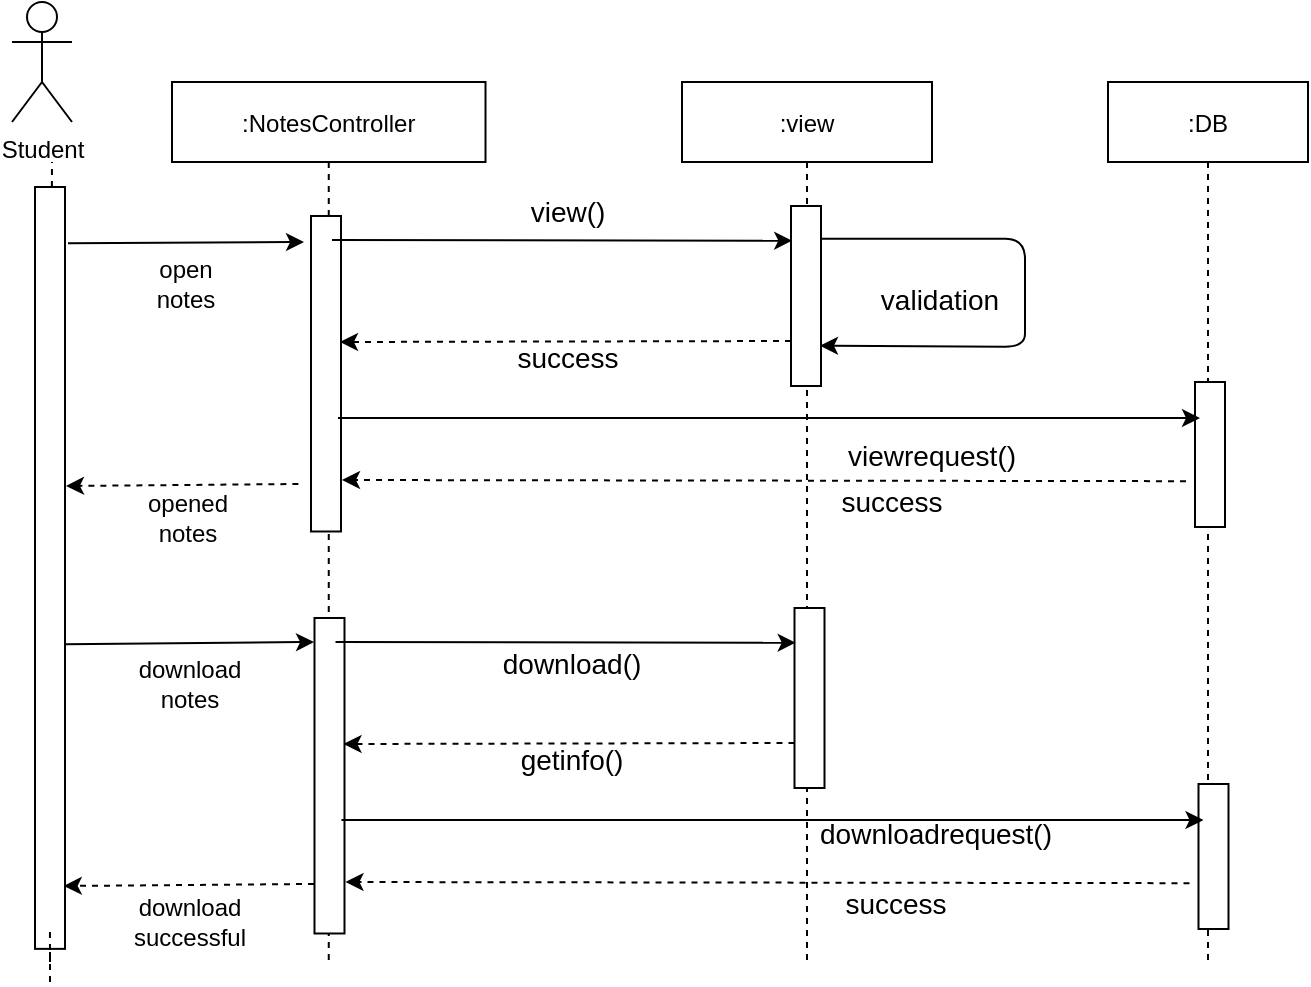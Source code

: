 <mxfile version="15.0.4" type="device"><diagram id="kgpKYQtTHZ0yAKxKKP6v" name="Page-1"><mxGraphModel dx="868" dy="400" grid="1" gridSize="10" guides="1" tooltips="1" connect="1" arrows="1" fold="1" page="1" pageScale="1" pageWidth="850" pageHeight="1100" math="0" shadow="0"><root><mxCell id="0"/><mxCell id="1" parent="0"/><mxCell id="3nuBFxr9cyL0pnOWT2aG-1" value=":NotesController" style="shape=umlLifeline;perimeter=lifelinePerimeter;container=1;collapsible=0;recursiveResize=0;rounded=0;shadow=0;strokeWidth=1;" parent="1" vertex="1"><mxGeometry x="120" y="80" width="156.75" height="440" as="geometry"/></mxCell><mxCell id="7Ekcndddt87HOL9vuOtZ-4" value="Student" style="shape=umlActor;verticalLabelPosition=bottom;verticalAlign=top;html=1;outlineConnect=0;" parent="1" vertex="1"><mxGeometry x="40" y="40" width="30" height="60" as="geometry"/></mxCell><mxCell id="7Ekcndddt87HOL9vuOtZ-7" value="" style="endArrow=none;dashed=1;html=1;startArrow=none;" parent="1" source="7Ekcndddt87HOL9vuOtZ-12" edge="1"><mxGeometry width="50" height="50" relative="1" as="geometry"><mxPoint x="60" y="380" as="sourcePoint"/><mxPoint x="60" y="120" as="targetPoint"/></mxGeometry></mxCell><mxCell id="7Ekcndddt87HOL9vuOtZ-8" value=":view" style="shape=umlLifeline;perimeter=lifelinePerimeter;container=1;collapsible=0;recursiveResize=0;rounded=0;shadow=0;strokeWidth=1;" parent="1" vertex="1"><mxGeometry x="375" y="80" width="125" height="440" as="geometry"/></mxCell><mxCell id="7Ekcndddt87HOL9vuOtZ-39" value="" style="rounded=0;whiteSpace=wrap;html=1;rotation=90;" parent="7Ekcndddt87HOL9vuOtZ-8" vertex="1"><mxGeometry x="17" y="99.5" width="90" height="15" as="geometry"/></mxCell><mxCell id="7Ekcndddt87HOL9vuOtZ-45" value="" style="endArrow=classic;html=1;dashed=1;exitX=0.75;exitY=1;exitDx=0;exitDy=0;" parent="7Ekcndddt87HOL9vuOtZ-8" edge="1" source="7Ekcndddt87HOL9vuOtZ-39"><mxGeometry width="50" height="50" relative="1" as="geometry"><mxPoint x="48.5" y="129.5" as="sourcePoint"/><mxPoint x="-171" y="130" as="targetPoint"/></mxGeometry></mxCell><mxCell id="7Ekcndddt87HOL9vuOtZ-12" value="" style="rounded=0;whiteSpace=wrap;html=1;rotation=90;" parent="1" vertex="1"><mxGeometry x="-131.46" y="315.47" width="380.93" height="15" as="geometry"/></mxCell><mxCell id="7Ekcndddt87HOL9vuOtZ-13" value="" style="endArrow=none;dashed=1;html=1;startArrow=none;" parent="1" target="7Ekcndddt87HOL9vuOtZ-12" edge="1"><mxGeometry width="50" height="50" relative="1" as="geometry"><mxPoint x="59" y="530" as="sourcePoint"/><mxPoint x="60" y="120" as="targetPoint"/></mxGeometry></mxCell><mxCell id="7Ekcndddt87HOL9vuOtZ-18" value=":DB" style="shape=umlLifeline;perimeter=lifelinePerimeter;container=1;collapsible=0;recursiveResize=0;rounded=0;shadow=0;strokeWidth=1;" parent="1" vertex="1"><mxGeometry x="588" y="80" width="100" height="440" as="geometry"/></mxCell><mxCell id="7Ekcndddt87HOL9vuOtZ-38" value="" style="rounded=0;whiteSpace=wrap;html=1;rotation=90;" parent="1" vertex="1"><mxGeometry x="118.12" y="218.37" width="157.75" height="15" as="geometry"/></mxCell><mxCell id="7Ekcndddt87HOL9vuOtZ-40" value="" style="endArrow=classic;html=1;exitX=0.16;exitY=-0.033;exitDx=0;exitDy=0;exitPerimeter=0;" parent="1" edge="1"><mxGeometry width="50" height="50" relative="1" as="geometry"><mxPoint x="67.995" y="160.66" as="sourcePoint"/><mxPoint x="186" y="160" as="targetPoint"/><Array as="points"><mxPoint x="186" y="160"/></Array></mxGeometry></mxCell><mxCell id="7Ekcndddt87HOL9vuOtZ-41" value="&lt;div&gt;open&lt;/div&gt;&lt;div&gt;notes&lt;br&gt;&lt;/div&gt;" style="text;html=1;strokeColor=none;fillColor=none;align=center;verticalAlign=middle;whiteSpace=wrap;rounded=0;" parent="1" vertex="1"><mxGeometry x="82" y="171" width="90" height="20" as="geometry"/></mxCell><mxCell id="7Ekcndddt87HOL9vuOtZ-43" value="" style="rounded=0;whiteSpace=wrap;html=1;rotation=90;" parent="1" vertex="1"><mxGeometry x="602.75" y="258.75" width="72.5" height="15" as="geometry"/></mxCell><mxCell id="7Ekcndddt87HOL9vuOtZ-47" value="" style="endArrow=classic;html=1;" parent="1" edge="1"><mxGeometry width="50" height="50" relative="1" as="geometry"><mxPoint x="203" y="248" as="sourcePoint"/><mxPoint x="634" y="248" as="targetPoint"/></mxGeometry></mxCell><mxCell id="7Ekcndddt87HOL9vuOtZ-51" value="&lt;font style=&quot;font-size: 14px&quot;&gt;&lt;span&gt;success&lt;/span&gt;&lt;span&gt;&lt;/span&gt;&lt;/font&gt;" style="text;html=1;align=center;verticalAlign=middle;whiteSpace=wrap;rounded=0;" parent="1" vertex="1"><mxGeometry x="460" y="280" width="40" height="20" as="geometry"/></mxCell><mxCell id="7Ekcndddt87HOL9vuOtZ-48" value="&lt;div&gt;&lt;font style=&quot;font-size: 14px&quot;&gt;view()&lt;/font&gt;&lt;/div&gt;" style="text;html=1;strokeColor=none;fillColor=none;align=center;verticalAlign=middle;whiteSpace=wrap;rounded=0;" parent="1" vertex="1"><mxGeometry x="298" y="135" width="40" height="20" as="geometry"/></mxCell><mxCell id="7Ekcndddt87HOL9vuOtZ-46" value="&lt;font style=&quot;font-size: 14px&quot;&gt;success&lt;/font&gt;" style="text;html=1;strokeColor=none;fillColor=none;align=center;verticalAlign=middle;whiteSpace=wrap;rounded=0;" parent="1" vertex="1"><mxGeometry x="298" y="208" width="40" height="20" as="geometry"/></mxCell><mxCell id="7Ekcndddt87HOL9vuOtZ-57" value="" style="endArrow=classic;html=1;dashed=1;exitX=0.684;exitY=0.967;exitDx=0;exitDy=0;exitPerimeter=0;" parent="1" edge="1"><mxGeometry width="50" height="50" relative="1" as="geometry"><mxPoint x="626.995" y="279.59" as="sourcePoint"/><mxPoint x="205" y="279" as="targetPoint"/></mxGeometry></mxCell><mxCell id="7Ekcndddt87HOL9vuOtZ-75" value="" style="endArrow=classic;html=1;dashed=1;exitX=0.941;exitY=1.116;exitDx=0;exitDy=0;exitPerimeter=0;" parent="1" edge="1"><mxGeometry width="50" height="50" relative="1" as="geometry"><mxPoint x="183.19" y="281.002" as="sourcePoint"/><mxPoint x="67" y="282" as="targetPoint"/><Array as="points"/></mxGeometry></mxCell><mxCell id="7Ekcndddt87HOL9vuOtZ-76" value="&lt;div&gt;opened&lt;/div&gt;&lt;div&gt;notes&lt;br&gt;&lt;/div&gt;" style="text;html=1;strokeColor=none;fillColor=none;align=center;verticalAlign=middle;whiteSpace=wrap;rounded=0;" parent="1" vertex="1"><mxGeometry x="107.59" y="287.85" width="40" height="20" as="geometry"/></mxCell><mxCell id="7Ekcndddt87HOL9vuOtZ-42" value="" style="endArrow=classic;html=1;entryX=0.126;entryY=0.96;entryDx=0;entryDy=0;entryPerimeter=0;" parent="1" edge="1"><mxGeometry width="50" height="50" relative="1" as="geometry"><mxPoint x="200" y="159" as="sourcePoint"/><mxPoint x="430.1" y="159.34" as="targetPoint"/></mxGeometry></mxCell><mxCell id="M84xCPM9ncXDzBca_kyr-2" value="" style="endArrow=none;dashed=1;html=1;" edge="1" parent="1"><mxGeometry width="50" height="50" relative="1" as="geometry"><mxPoint x="59" y="520" as="sourcePoint"/><mxPoint x="58.975" y="504.25" as="targetPoint"/></mxGeometry></mxCell><mxCell id="M84xCPM9ncXDzBca_kyr-5" value="" style="endArrow=classic;html=1;exitX=0.6;exitY=0.009;exitDx=0;exitDy=0;exitPerimeter=0;" edge="1" parent="1" source="7Ekcndddt87HOL9vuOtZ-12"><mxGeometry width="50" height="50" relative="1" as="geometry"><mxPoint x="60" y="360" as="sourcePoint"/><mxPoint x="191.01" y="360" as="targetPoint"/><Array as="points"><mxPoint x="191.01" y="360"/></Array></mxGeometry></mxCell><mxCell id="M84xCPM9ncXDzBca_kyr-6" value="&lt;div&gt;download&lt;/div&gt;&lt;div&gt;notes&lt;br&gt;&lt;/div&gt;" style="text;html=1;strokeColor=none;fillColor=none;align=center;verticalAlign=middle;whiteSpace=wrap;rounded=0;" vertex="1" parent="1"><mxGeometry x="84.01" y="371" width="90" height="20" as="geometry"/></mxCell><mxCell id="M84xCPM9ncXDzBca_kyr-9" value="&lt;font style=&quot;font-size: 14px&quot;&gt;&lt;span style=&quot;white-space: pre&quot;&gt;viewrequest&lt;/span&gt;()&lt;/font&gt;" style="text;html=1;align=center;verticalAlign=middle;whiteSpace=wrap;rounded=0;" vertex="1" parent="1"><mxGeometry x="480" y="257" width="40" height="20" as="geometry"/></mxCell><mxCell id="M84xCPM9ncXDzBca_kyr-32" value="" style="rounded=0;whiteSpace=wrap;html=1;rotation=90;" vertex="1" parent="1"><mxGeometry x="393.75" y="380.5" width="90" height="15" as="geometry"/></mxCell><mxCell id="M84xCPM9ncXDzBca_kyr-33" value="" style="endArrow=classic;html=1;dashed=1;exitX=0.75;exitY=1;exitDx=0;exitDy=0;" edge="1" parent="1" source="M84xCPM9ncXDzBca_kyr-32"><mxGeometry width="50" height="50" relative="1" as="geometry"><mxPoint x="50.25" y="330.5" as="sourcePoint"/><mxPoint x="205.75" y="411.0" as="targetPoint"/></mxGeometry></mxCell><mxCell id="M84xCPM9ncXDzBca_kyr-34" value="" style="rounded=0;whiteSpace=wrap;html=1;rotation=90;" vertex="1" parent="1"><mxGeometry x="119.87" y="419.37" width="157.75" height="15" as="geometry"/></mxCell><mxCell id="M84xCPM9ncXDzBca_kyr-35" value="" style="rounded=0;whiteSpace=wrap;html=1;rotation=90;" vertex="1" parent="1"><mxGeometry x="604.5" y="459.75" width="72.5" height="15" as="geometry"/></mxCell><mxCell id="M84xCPM9ncXDzBca_kyr-36" value="" style="endArrow=classic;html=1;" edge="1" parent="1"><mxGeometry width="50" height="50" relative="1" as="geometry"><mxPoint x="204.75" y="449" as="sourcePoint"/><mxPoint x="635.75" y="449" as="targetPoint"/></mxGeometry></mxCell><mxCell id="M84xCPM9ncXDzBca_kyr-37" value="&lt;font style=&quot;font-size: 14px&quot;&gt;&lt;span&gt;success&lt;/span&gt;&lt;span&gt;&lt;/span&gt;&lt;/font&gt;" style="text;html=1;align=center;verticalAlign=middle;whiteSpace=wrap;rounded=0;" vertex="1" parent="1"><mxGeometry x="461.75" y="481" width="40" height="20" as="geometry"/></mxCell><mxCell id="M84xCPM9ncXDzBca_kyr-38" value="&lt;font style=&quot;font-size: 14px&quot;&gt;getinfo()&lt;/font&gt;" style="text;html=1;strokeColor=none;fillColor=none;align=center;verticalAlign=middle;whiteSpace=wrap;rounded=0;" vertex="1" parent="1"><mxGeometry x="299.75" y="409" width="40" height="20" as="geometry"/></mxCell><mxCell id="M84xCPM9ncXDzBca_kyr-39" value="" style="endArrow=classic;html=1;dashed=1;exitX=0.684;exitY=0.967;exitDx=0;exitDy=0;exitPerimeter=0;" edge="1" parent="1"><mxGeometry width="50" height="50" relative="1" as="geometry"><mxPoint x="628.745" y="480.59" as="sourcePoint"/><mxPoint x="206.75" y="480" as="targetPoint"/></mxGeometry></mxCell><mxCell id="M84xCPM9ncXDzBca_kyr-40" value="" style="endArrow=classic;html=1;entryX=0.126;entryY=0.96;entryDx=0;entryDy=0;entryPerimeter=0;" edge="1" parent="1"><mxGeometry width="50" height="50" relative="1" as="geometry"><mxPoint x="201.75" y="360" as="sourcePoint"/><mxPoint x="431.85" y="360.34" as="targetPoint"/></mxGeometry></mxCell><mxCell id="M84xCPM9ncXDzBca_kyr-41" value="&lt;font style=&quot;font-size: 14px&quot;&gt;&lt;span style=&quot;white-space: pre&quot;&gt;downloadrequest&lt;/span&gt;()&lt;/font&gt;" style="text;html=1;align=center;verticalAlign=middle;whiteSpace=wrap;rounded=0;" vertex="1" parent="1"><mxGeometry x="481.75" y="446" width="40" height="20" as="geometry"/></mxCell><mxCell id="M84xCPM9ncXDzBca_kyr-45" value="&lt;div&gt;&lt;font style=&quot;font-size: 14px&quot;&gt;download()&lt;/font&gt;&lt;/div&gt;" style="text;html=1;strokeColor=none;fillColor=none;align=center;verticalAlign=middle;whiteSpace=wrap;rounded=0;" vertex="1" parent="1"><mxGeometry x="300" y="360.5" width="40" height="20" as="geometry"/></mxCell><mxCell id="M84xCPM9ncXDzBca_kyr-46" value="" style="endArrow=classic;html=1;dashed=1;exitX=0.843;exitY=1.016;exitDx=0;exitDy=0;exitPerimeter=0;" edge="1" parent="1" source="M84xCPM9ncXDzBca_kyr-34"><mxGeometry width="50" height="50" relative="1" as="geometry"><mxPoint x="182.09" y="481.002" as="sourcePoint"/><mxPoint x="65.9" y="482" as="targetPoint"/><Array as="points"/></mxGeometry></mxCell><mxCell id="M84xCPM9ncXDzBca_kyr-47" value="&lt;div&gt;download successful&lt;br&gt;&lt;/div&gt;" style="text;html=1;strokeColor=none;fillColor=none;align=center;verticalAlign=middle;whiteSpace=wrap;rounded=0;" vertex="1" parent="1"><mxGeometry x="84.01" y="490" width="90" height="20" as="geometry"/></mxCell><mxCell id="M84xCPM9ncXDzBca_kyr-48" value="&lt;font style=&quot;font-size: 14px&quot;&gt;&lt;span style=&quot;white-space: pre&quot;&gt;validation&lt;/span&gt;&lt;/font&gt;" style="text;html=1;strokeColor=none;fillColor=none;align=center;verticalAlign=middle;whiteSpace=wrap;rounded=0;" vertex="1" parent="1"><mxGeometry x="483.5" y="179.37" width="40" height="20" as="geometry"/></mxCell><mxCell id="M84xCPM9ncXDzBca_kyr-49" value="" style="endArrow=classic;html=1;entryX=0.75;entryY=0;entryDx=0;entryDy=0;" edge="1" parent="1"><mxGeometry width="50" height="50" relative="1" as="geometry"><mxPoint x="444.5" y="158.37" as="sourcePoint"/><mxPoint x="444" y="211.87" as="targetPoint"/><Array as="points"><mxPoint x="546.5" y="158.37"/><mxPoint x="546.5" y="189.37"/><mxPoint x="546.5" y="212.37"/></Array></mxGeometry></mxCell></root></mxGraphModel></diagram></mxfile>